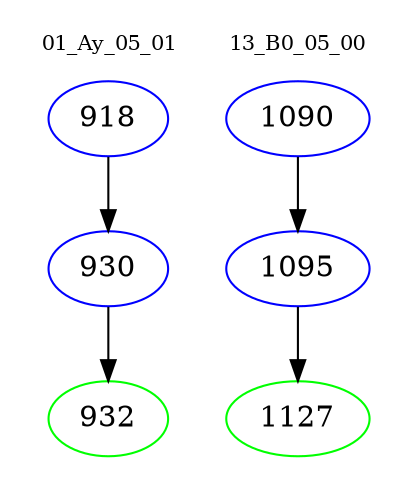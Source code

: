 digraph{
subgraph cluster_0 {
color = white
label = "01_Ay_05_01";
fontsize=10;
T0_918 [label="918", color="blue"]
T0_918 -> T0_930 [color="black"]
T0_930 [label="930", color="blue"]
T0_930 -> T0_932 [color="black"]
T0_932 [label="932", color="green"]
}
subgraph cluster_1 {
color = white
label = "13_B0_05_00";
fontsize=10;
T1_1090 [label="1090", color="blue"]
T1_1090 -> T1_1095 [color="black"]
T1_1095 [label="1095", color="blue"]
T1_1095 -> T1_1127 [color="black"]
T1_1127 [label="1127", color="green"]
}
}
